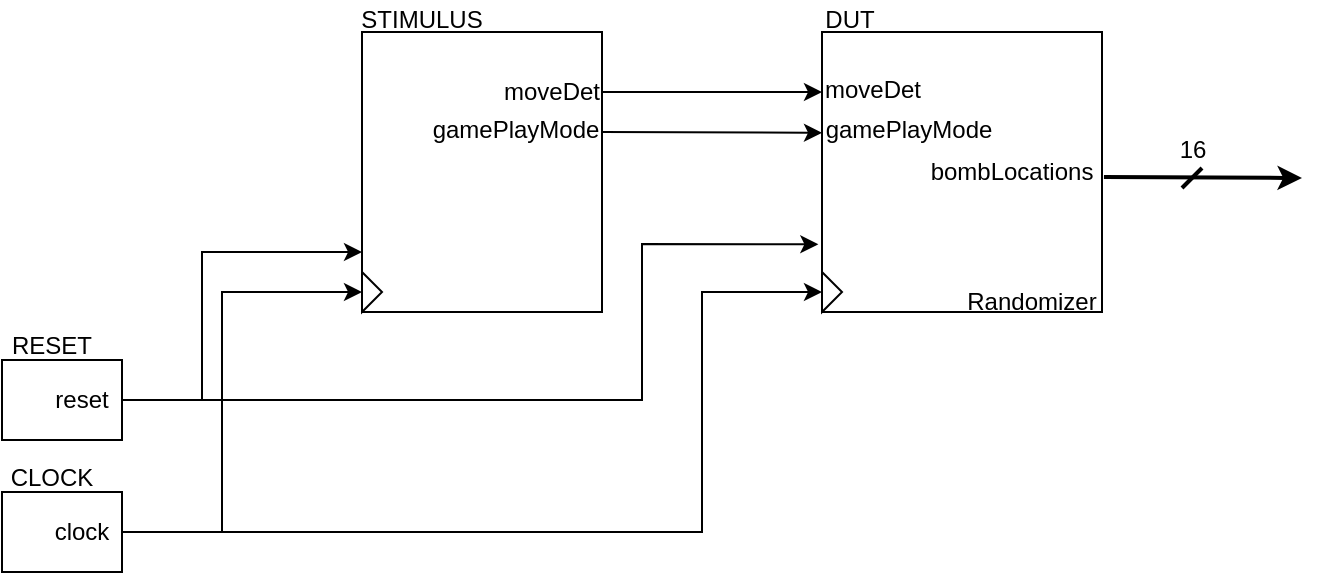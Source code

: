 <mxfile>
    <diagram id="NEm1ySskwOPiRhlZ9esV" name="Page-1">
        <mxGraphModel dx="250" dy="179" grid="1" gridSize="10" guides="1" tooltips="1" connect="1" arrows="1" fold="1" page="1" pageScale="1" pageWidth="1169" pageHeight="827" math="0" shadow="0">
            <root>
                <mxCell id="0"/>
                <mxCell id="1" parent="0"/>
                <mxCell id="2" value="" style="externalPins=0;recursiveResize=0;shadow=0;dashed=0;align=center;html=1;strokeWidth=1;shape=mxgraph.rtl.abstract.entity;container=1;collapsible=0;kind=sequential;drawPins=0;left=3;right=2;bottom=0;top=0;" parent="1" vertex="1">
                    <mxGeometry x="670" y="287" width="140" height="140" as="geometry"/>
                </mxCell>
                <mxCell id="15" value="" style="triangle;whiteSpace=wrap;html=1;" parent="2" vertex="1">
                    <mxGeometry y="120" width="10" height="20" as="geometry"/>
                </mxCell>
                <mxCell id="24" value="bombLocations" style="text;html=1;strokeColor=none;fillColor=none;align=center;verticalAlign=middle;whiteSpace=wrap;rounded=0;" parent="2" vertex="1">
                    <mxGeometry x="80" y="65" width="30" height="10" as="geometry"/>
                </mxCell>
                <mxCell id="35" value="DUT" style="text;html=1;strokeColor=none;fillColor=none;align=center;verticalAlign=middle;whiteSpace=wrap;rounded=0;strokeWidth=2;" parent="2" vertex="1">
                    <mxGeometry x="-6" y="-16" width="40" height="20" as="geometry"/>
                </mxCell>
                <mxCell id="36" value="Randomizer" style="text;html=1;strokeColor=none;fillColor=none;align=center;verticalAlign=middle;whiteSpace=wrap;rounded=0;strokeWidth=2;" parent="2" vertex="1">
                    <mxGeometry x="70" y="130" width="70" height="10" as="geometry"/>
                </mxCell>
                <mxCell id="41" value="moveDet" style="text;html=1;strokeColor=none;fillColor=none;align=center;verticalAlign=middle;whiteSpace=wrap;rounded=0;strokeWidth=2;" vertex="1" parent="2">
                    <mxGeometry x="10" y="22" width="31" height="14" as="geometry"/>
                </mxCell>
                <mxCell id="43" value="gamePlayMode" style="text;html=1;strokeColor=none;fillColor=none;align=center;verticalAlign=middle;whiteSpace=wrap;rounded=0;strokeWidth=2;" vertex="1" parent="2">
                    <mxGeometry x="34" y="43" width="19" height="11" as="geometry"/>
                </mxCell>
                <mxCell id="39" style="edgeStyle=none;html=1;exitX=0;exitY=0;exitDx=120;exitDy=50;exitPerimeter=0;entryX=0;entryY=0.36;entryDx=0;entryDy=0;entryPerimeter=0;strokeWidth=1;" edge="1" parent="1" source="3" target="2">
                    <mxGeometry relative="1" as="geometry"/>
                </mxCell>
                <mxCell id="3" value="" style="externalPins=0;recursiveResize=0;shadow=0;dashed=0;align=center;html=1;strokeWidth=1;shape=mxgraph.rtl.abstract.entity;container=1;collapsible=0;kind=sequential;drawPins=0;left=3;right=2;bottom=0;top=0;" parent="1" vertex="1">
                    <mxGeometry x="440" y="287" width="120" height="140" as="geometry"/>
                </mxCell>
                <mxCell id="14" value="" style="triangle;whiteSpace=wrap;html=1;" parent="3" vertex="1">
                    <mxGeometry y="120" width="10" height="20" as="geometry"/>
                </mxCell>
                <mxCell id="38" value="moveDet" style="text;html=1;strokeColor=none;fillColor=none;align=center;verticalAlign=middle;whiteSpace=wrap;rounded=0;strokeWidth=2;" parent="3" vertex="1">
                    <mxGeometry x="80" y="26" width="30" height="8" as="geometry"/>
                </mxCell>
                <mxCell id="40" value="gamePlayMode" style="text;html=1;strokeColor=none;fillColor=none;align=center;verticalAlign=middle;whiteSpace=wrap;rounded=0;strokeWidth=2;" vertex="1" parent="3">
                    <mxGeometry x="62" y="43" width="30" height="11" as="geometry"/>
                </mxCell>
                <mxCell id="19" style="edgeStyle=none;rounded=0;html=1;exitX=0;exitY=0;exitDx=60;exitDy=20;exitPerimeter=0;entryX=0;entryY=0.786;entryDx=0;entryDy=0;entryPerimeter=0;" parent="1" source="4" target="3" edge="1">
                    <mxGeometry relative="1" as="geometry">
                        <Array as="points">
                            <mxPoint x="360" y="471"/>
                            <mxPoint x="360" y="397"/>
                        </Array>
                    </mxGeometry>
                </mxCell>
                <mxCell id="20" style="edgeStyle=none;rounded=0;html=1;exitX=0;exitY=0;exitDx=60;exitDy=20;exitPerimeter=0;entryX=-0.013;entryY=0.758;entryDx=0;entryDy=0;entryPerimeter=0;" parent="1" source="4" target="2" edge="1">
                    <mxGeometry relative="1" as="geometry">
                        <Array as="points">
                            <mxPoint x="580" y="471"/>
                            <mxPoint x="580" y="393"/>
                        </Array>
                    </mxGeometry>
                </mxCell>
                <mxCell id="4" value="" style="externalPins=0;recursiveResize=0;shadow=0;dashed=0;align=center;html=1;strokeWidth=1;shape=mxgraph.rtl.abstract.entity;container=1;collapsible=0;kind=sequential;drawPins=0;left=3;right=2;bottom=0;top=0;" parent="1" vertex="1">
                    <mxGeometry x="260" y="451" width="60" height="40" as="geometry"/>
                </mxCell>
                <mxCell id="21" value="reset" style="text;html=1;strokeColor=none;fillColor=none;align=center;verticalAlign=middle;whiteSpace=wrap;rounded=0;" parent="4" vertex="1">
                    <mxGeometry x="20" y="15" width="40" height="10" as="geometry"/>
                </mxCell>
                <mxCell id="16" style="edgeStyle=none;html=1;exitX=0;exitY=0;exitDx=60;exitDy=20;exitPerimeter=0;entryX=0;entryY=0.5;entryDx=0;entryDy=0;rounded=0;" parent="1" source="6" target="14" edge="1">
                    <mxGeometry relative="1" as="geometry">
                        <Array as="points">
                            <mxPoint x="370" y="537"/>
                            <mxPoint x="370" y="417"/>
                        </Array>
                    </mxGeometry>
                </mxCell>
                <mxCell id="17" style="edgeStyle=none;html=1;exitX=0;exitY=0;exitDx=60;exitDy=20;exitPerimeter=0;entryX=0;entryY=0.5;entryDx=0;entryDy=0;rounded=0;" parent="1" source="6" target="15" edge="1">
                    <mxGeometry relative="1" as="geometry">
                        <Array as="points">
                            <mxPoint x="610" y="537"/>
                            <mxPoint x="610" y="417"/>
                        </Array>
                    </mxGeometry>
                </mxCell>
                <mxCell id="6" value="" style="externalPins=0;recursiveResize=0;shadow=0;dashed=0;align=center;html=1;strokeWidth=1;shape=mxgraph.rtl.abstract.entity;container=1;collapsible=0;kind=sequential;drawPins=0;left=3;right=2;bottom=0;top=0;" parent="1" vertex="1">
                    <mxGeometry x="260" y="517" width="60" height="40" as="geometry"/>
                </mxCell>
                <mxCell id="22" value="clock" style="text;html=1;strokeColor=none;fillColor=none;align=center;verticalAlign=middle;whiteSpace=wrap;rounded=0;" parent="6" vertex="1">
                    <mxGeometry x="20" y="15" width="40" height="10" as="geometry"/>
                </mxCell>
                <mxCell id="7" value="" style="endArrow=classic;html=1;entryX=0;entryY=0.5;entryDx=0;entryDy=0;strokeWidth=1;" parent="1" edge="1">
                    <mxGeometry width="50" height="50" relative="1" as="geometry">
                        <mxPoint x="560" y="317" as="sourcePoint"/>
                        <mxPoint x="670" y="317" as="targetPoint"/>
                    </mxGeometry>
                </mxCell>
                <mxCell id="12" value="CLOCK" style="text;html=1;strokeColor=none;fillColor=none;align=center;verticalAlign=middle;whiteSpace=wrap;rounded=0;" parent="1" vertex="1">
                    <mxGeometry x="260" y="495" width="50" height="30" as="geometry"/>
                </mxCell>
                <mxCell id="18" value="RESET" style="text;html=1;strokeColor=none;fillColor=none;align=center;verticalAlign=middle;whiteSpace=wrap;rounded=0;" parent="1" vertex="1">
                    <mxGeometry x="260" y="434" width="50" height="20" as="geometry"/>
                </mxCell>
                <mxCell id="26" value="" style="endArrow=classic;html=1;rounded=0;exitX=1.007;exitY=0.518;exitDx=0;exitDy=0;strokeWidth=2;exitPerimeter=0;" parent="1" source="2" edge="1">
                    <mxGeometry width="50" height="50" relative="1" as="geometry">
                        <mxPoint x="830" y="377" as="sourcePoint"/>
                        <mxPoint x="910" y="360" as="targetPoint"/>
                    </mxGeometry>
                </mxCell>
                <mxCell id="32" value="16" style="verticalLabelPosition=top;shadow=0;dashed=0;align=center;html=1;verticalAlign=bottom;shape=mxgraph.electrical.transmission.bus_width;pointerEvents=1;strokeWidth=2;labelPosition=center;" parent="1" vertex="1">
                    <mxGeometry x="850" y="355" width="10" height="10" as="geometry"/>
                </mxCell>
                <mxCell id="37" value="STIMULUS" style="text;html=1;strokeColor=none;fillColor=none;align=center;verticalAlign=middle;whiteSpace=wrap;rounded=0;strokeWidth=2;" parent="1" vertex="1">
                    <mxGeometry x="440" y="276" width="60" height="10" as="geometry"/>
                </mxCell>
            </root>
        </mxGraphModel>
    </diagram>
</mxfile>